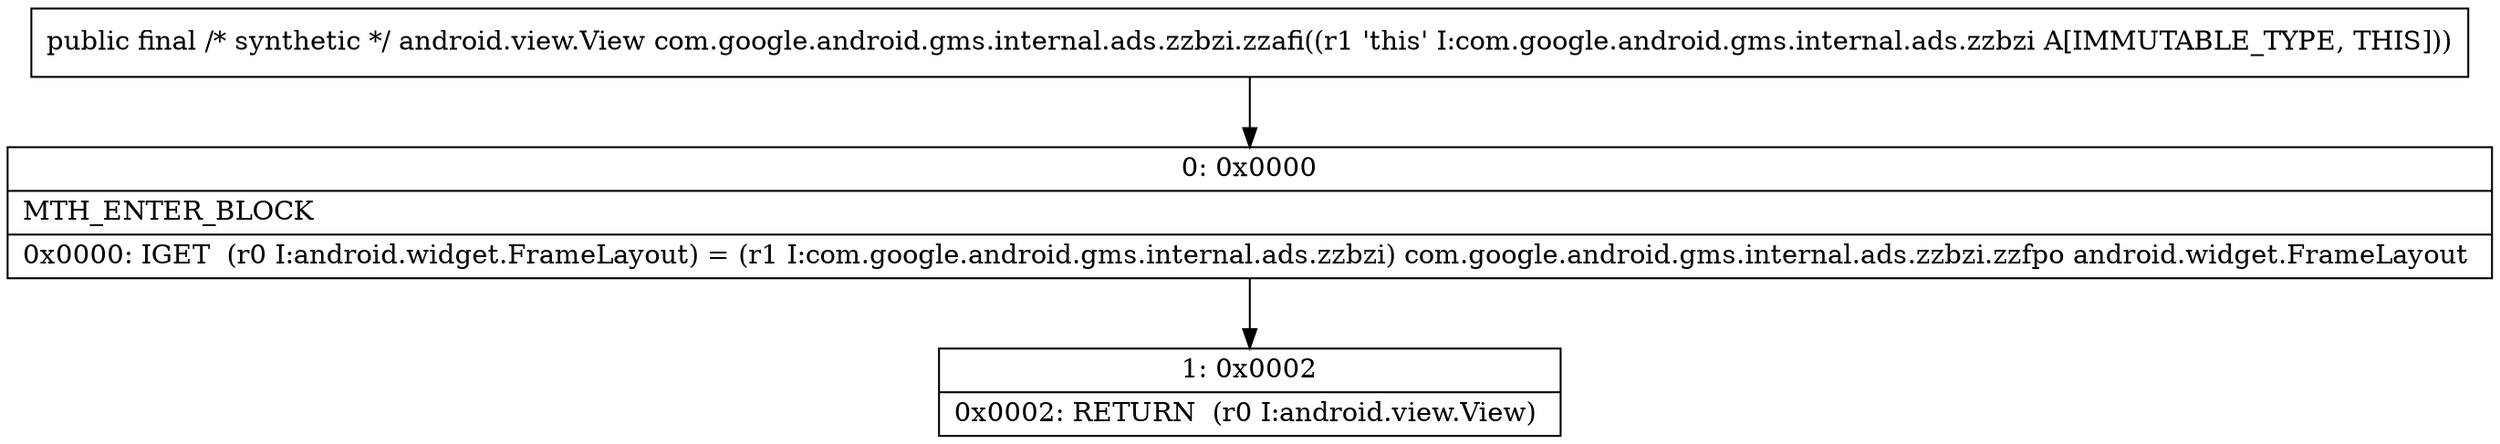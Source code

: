 digraph "CFG forcom.google.android.gms.internal.ads.zzbzi.zzafi()Landroid\/view\/View;" {
Node_0 [shape=record,label="{0\:\ 0x0000|MTH_ENTER_BLOCK\l|0x0000: IGET  (r0 I:android.widget.FrameLayout) = (r1 I:com.google.android.gms.internal.ads.zzbzi) com.google.android.gms.internal.ads.zzbzi.zzfpo android.widget.FrameLayout \l}"];
Node_1 [shape=record,label="{1\:\ 0x0002|0x0002: RETURN  (r0 I:android.view.View) \l}"];
MethodNode[shape=record,label="{public final \/* synthetic *\/ android.view.View com.google.android.gms.internal.ads.zzbzi.zzafi((r1 'this' I:com.google.android.gms.internal.ads.zzbzi A[IMMUTABLE_TYPE, THIS])) }"];
MethodNode -> Node_0;
Node_0 -> Node_1;
}

